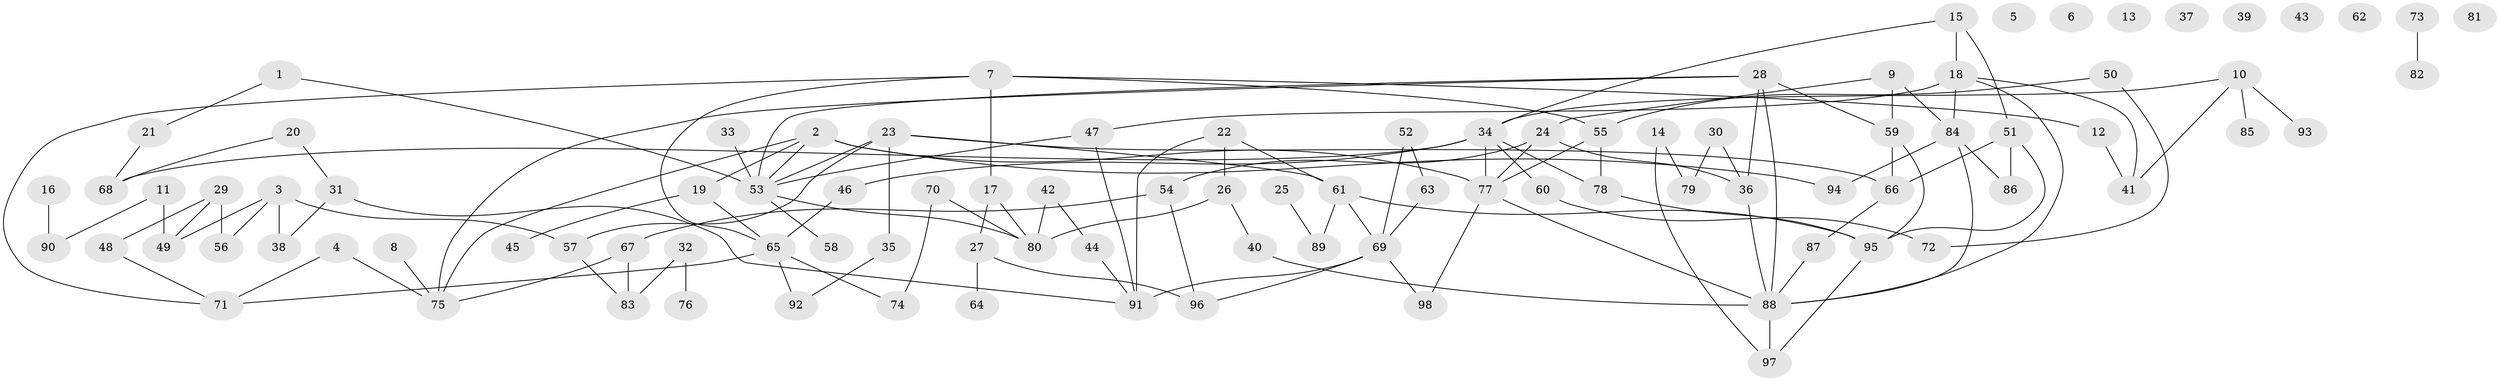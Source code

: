 // coarse degree distribution, {2: 0.1282051282051282, 10: 0.02564102564102564, 5: 0.07692307692307693, 0: 0.23076923076923078, 12: 0.02564102564102564, 1: 0.1282051282051282, 7: 0.05128205128205128, 3: 0.1282051282051282, 6: 0.02564102564102564, 11: 0.02564102564102564, 8: 0.05128205128205128, 4: 0.10256410256410256}
// Generated by graph-tools (version 1.1) at 2025/16/03/04/25 18:16:25]
// undirected, 98 vertices, 134 edges
graph export_dot {
graph [start="1"]
  node [color=gray90,style=filled];
  1;
  2;
  3;
  4;
  5;
  6;
  7;
  8;
  9;
  10;
  11;
  12;
  13;
  14;
  15;
  16;
  17;
  18;
  19;
  20;
  21;
  22;
  23;
  24;
  25;
  26;
  27;
  28;
  29;
  30;
  31;
  32;
  33;
  34;
  35;
  36;
  37;
  38;
  39;
  40;
  41;
  42;
  43;
  44;
  45;
  46;
  47;
  48;
  49;
  50;
  51;
  52;
  53;
  54;
  55;
  56;
  57;
  58;
  59;
  60;
  61;
  62;
  63;
  64;
  65;
  66;
  67;
  68;
  69;
  70;
  71;
  72;
  73;
  74;
  75;
  76;
  77;
  78;
  79;
  80;
  81;
  82;
  83;
  84;
  85;
  86;
  87;
  88;
  89;
  90;
  91;
  92;
  93;
  94;
  95;
  96;
  97;
  98;
  1 -- 21;
  1 -- 53;
  2 -- 19;
  2 -- 53;
  2 -- 75;
  2 -- 77;
  2 -- 94;
  3 -- 38;
  3 -- 49;
  3 -- 56;
  3 -- 57;
  4 -- 71;
  4 -- 75;
  7 -- 12;
  7 -- 17;
  7 -- 55;
  7 -- 65;
  7 -- 71;
  8 -- 75;
  9 -- 24;
  9 -- 59;
  9 -- 84;
  10 -- 34;
  10 -- 41;
  10 -- 85;
  10 -- 93;
  11 -- 49;
  11 -- 90;
  12 -- 41;
  14 -- 79;
  14 -- 97;
  15 -- 18;
  15 -- 34;
  15 -- 51;
  16 -- 90;
  17 -- 27;
  17 -- 80;
  18 -- 41;
  18 -- 47;
  18 -- 84;
  18 -- 88;
  19 -- 45;
  19 -- 65;
  20 -- 31;
  20 -- 68;
  21 -- 68;
  22 -- 26;
  22 -- 61;
  22 -- 91;
  23 -- 35;
  23 -- 53;
  23 -- 57;
  23 -- 61;
  23 -- 66;
  24 -- 36;
  24 -- 54;
  24 -- 77;
  25 -- 89;
  26 -- 40;
  26 -- 80;
  27 -- 64;
  27 -- 96;
  28 -- 36;
  28 -- 53;
  28 -- 59;
  28 -- 75;
  28 -- 88;
  29 -- 48;
  29 -- 49;
  29 -- 56;
  30 -- 36;
  30 -- 79;
  31 -- 38;
  31 -- 91;
  32 -- 76;
  32 -- 83;
  33 -- 53;
  34 -- 46;
  34 -- 60;
  34 -- 68;
  34 -- 77;
  34 -- 78;
  35 -- 92;
  36 -- 88;
  40 -- 88;
  42 -- 44;
  42 -- 80;
  44 -- 91;
  46 -- 65;
  47 -- 53;
  47 -- 91;
  48 -- 71;
  50 -- 55;
  50 -- 72;
  51 -- 66;
  51 -- 86;
  51 -- 95;
  52 -- 63;
  52 -- 69;
  53 -- 58;
  53 -- 80;
  54 -- 67;
  54 -- 96;
  55 -- 77;
  55 -- 78;
  57 -- 83;
  59 -- 66;
  59 -- 95;
  60 -- 72;
  61 -- 69;
  61 -- 89;
  61 -- 95;
  63 -- 69;
  65 -- 71;
  65 -- 74;
  65 -- 92;
  66 -- 87;
  67 -- 75;
  67 -- 83;
  69 -- 91;
  69 -- 96;
  69 -- 98;
  70 -- 74;
  70 -- 80;
  73 -- 82;
  77 -- 88;
  77 -- 98;
  78 -- 95;
  84 -- 86;
  84 -- 88;
  84 -- 94;
  87 -- 88;
  88 -- 97;
  95 -- 97;
}
